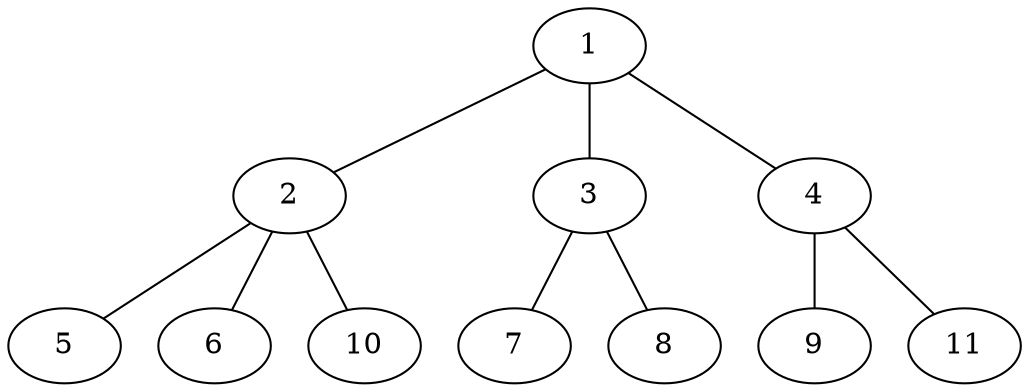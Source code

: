 graph molecule_1667 {
	1	 [chem=C];
	2	 [chem=C];
	1 -- 2	 [valence=1];
	3	 [chem=C];
	1 -- 3	 [valence=2];
	4	 [chem=C];
	1 -- 4	 [valence=1];
	5	 [chem=Cl];
	2 -- 5	 [valence=1];
	6	 [chem=Cl];
	2 -- 6	 [valence=1];
	10	 [chem=H];
	2 -- 10	 [valence=1];
	7	 [chem=Cl];
	3 -- 7	 [valence=1];
	8	 [chem=Cl];
	3 -- 8	 [valence=1];
	9	 [chem=O];
	4 -- 9	 [valence=2];
	11	 [chem=H];
	4 -- 11	 [valence=1];
}
